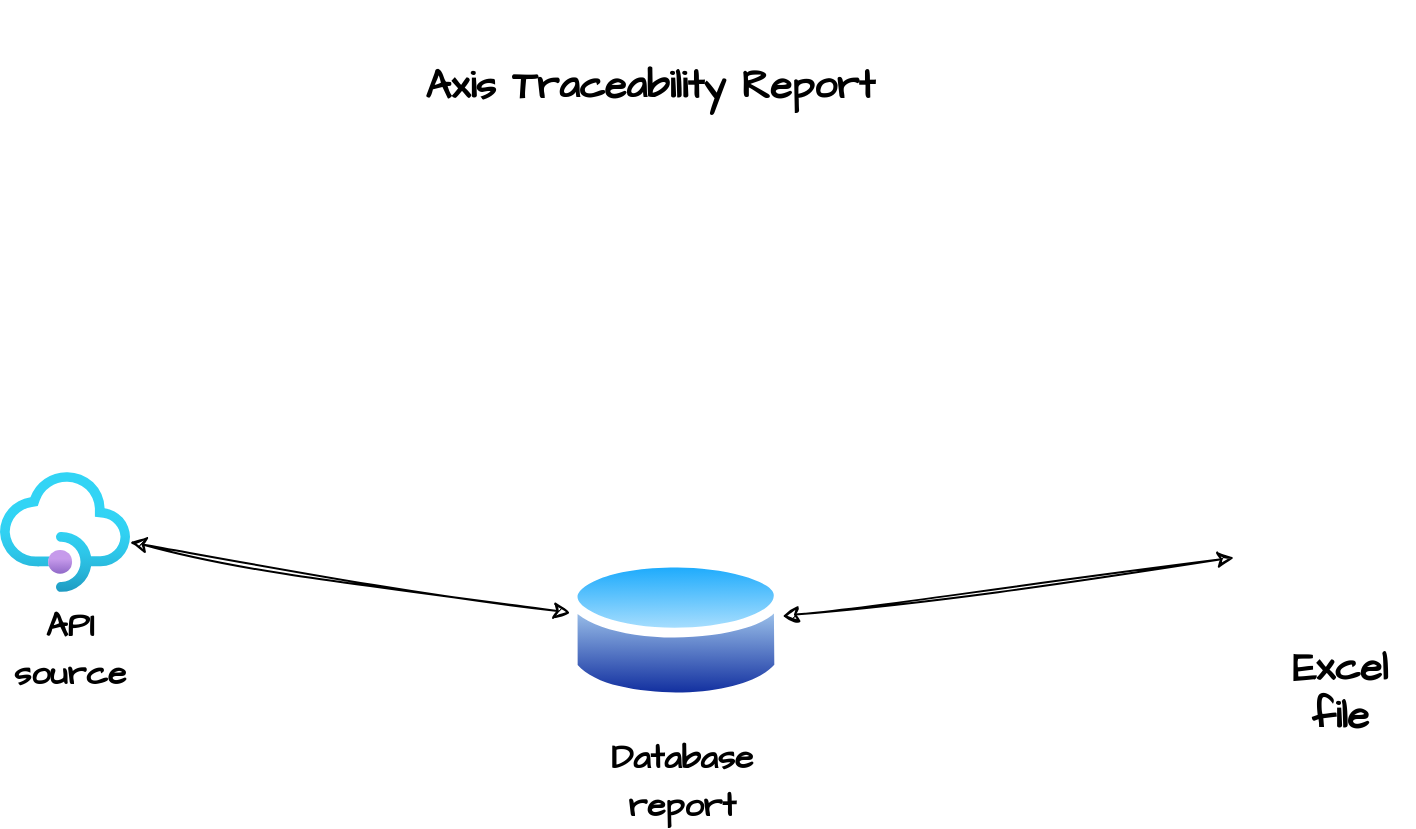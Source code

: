 <mxfile version="21.6.3" type="github">
  <diagram name="Page-1" id="r3Fe4b_1P8iB-DJXWclb">
    <mxGraphModel dx="1379" dy="916" grid="0" gridSize="10" guides="1" tooltips="1" connect="1" arrows="1" fold="1" page="1" pageScale="1" pageWidth="850" pageHeight="1100" math="0" shadow="0">
      <root>
        <mxCell id="0" />
        <mxCell id="1" parent="0" />
        <mxCell id="OXDY-0PkI7RPMnWj0PnV-1" value="&lt;b&gt;&lt;font style=&quot;font-size: 17px;&quot;&gt;Axis Traceability Report&lt;/font&gt;&lt;/b&gt;" style="text;html=1;strokeColor=none;fillColor=none;align=center;verticalAlign=middle;whiteSpace=wrap;rounded=0;labelBackgroundColor=none;fontColor=#FFFFFF;sketch=1;curveFitting=1;jiggle=2;" parent="1" vertex="1">
          <mxGeometry x="305" y="50" width="240" height="40" as="geometry" />
        </mxCell>
        <mxCell id="OXDY-0PkI7RPMnWj0PnV-2" value="API" style="image;aspect=fixed;html=1;points=[];align=center;fontSize=12;image=img/lib/azure2/integration/API_Management_Services.svg;labelBackgroundColor=none;fillColor=#182E3E;strokeColor=#FFFFFF;fontColor=#FFFFFF;sketch=1;curveFitting=1;jiggle=2;" parent="1" vertex="1">
          <mxGeometry x="95" y="286" width="65" height="60" as="geometry" />
        </mxCell>
        <mxCell id="OXDY-0PkI7RPMnWj0PnV-4" value="DATA BASE REPORT" style="image;aspect=fixed;perimeter=ellipsePerimeter;html=1;align=center;shadow=0;dashed=0;spacingTop=3;image=img/lib/active_directory/database.svg;labelBackgroundColor=none;fillColor=#182E3E;strokeColor=#FFFFFF;fontColor=#FFFFFF;sketch=1;curveFitting=1;jiggle=2;" parent="1" vertex="1">
          <mxGeometry x="378.91" y="325" width="108.11" height="80" as="geometry" />
        </mxCell>
        <mxCell id="OXDY-0PkI7RPMnWj0PnV-7" value="" style="shape=image;html=1;verticalAlign=top;verticalLabelPosition=bottom;labelBackgroundColor=none;imageAspect=0;aspect=fixed;image=https://cdn3.iconfinder.com/data/icons/document-icons-2/30/647702-excel-128.png;fillColor=#182E3E;strokeColor=#FFFFFF;fontColor=#FFFFFF;sketch=1;curveFitting=1;jiggle=2;" parent="1" vertex="1">
          <mxGeometry x="712" y="278" width="90" height="90" as="geometry" />
        </mxCell>
        <mxCell id="OXDY-0PkI7RPMnWj0PnV-10" value="Axis Traceability Report" style="text;html=1;strokeColor=none;fillColor=none;align=center;verticalAlign=middle;whiteSpace=wrap;rounded=0;fontSize=20;fontFamily=Architects Daughter;fontStyle=1" parent="1" vertex="1">
          <mxGeometry x="297" y="67" width="245.94" height="50" as="geometry" />
        </mxCell>
        <mxCell id="OXDY-0PkI7RPMnWj0PnV-13" value="&lt;b&gt;&lt;font style=&quot;font-size: 17px;&quot;&gt;API source&lt;/font&gt;&lt;/b&gt;" style="text;html=1;strokeColor=none;fillColor=none;align=center;verticalAlign=middle;whiteSpace=wrap;rounded=0;fontSize=20;fontFamily=Architects Daughter;" parent="1" vertex="1">
          <mxGeometry x="100" y="358" width="60" height="30" as="geometry" />
        </mxCell>
        <mxCell id="OXDY-0PkI7RPMnWj0PnV-14" value="&lt;b&gt;&lt;font style=&quot;font-size: 17px;&quot;&gt;Database&lt;br&gt;report&lt;br&gt;&lt;/font&gt;&lt;/b&gt;" style="text;html=1;strokeColor=none;fillColor=none;align=center;verticalAlign=middle;whiteSpace=wrap;rounded=0;fontSize=20;fontFamily=Architects Daughter;" parent="1" vertex="1">
          <mxGeometry x="406" y="424" width="60" height="30" as="geometry" />
        </mxCell>
        <mxCell id="OXDY-0PkI7RPMnWj0PnV-15" value="&lt;b&gt;Excel file&lt;/b&gt;" style="text;html=1;strokeColor=none;fillColor=none;align=center;verticalAlign=middle;whiteSpace=wrap;rounded=0;fontSize=20;fontFamily=Architects Daughter;" parent="1" vertex="1">
          <mxGeometry x="735" y="380" width="60" height="30" as="geometry" />
        </mxCell>
        <mxCell id="0cQFlP2DkMSJ58A_mpDA-4" value="" style="endArrow=classic;startArrow=classic;html=1;rounded=0;sketch=1;hachureGap=4;jiggle=2;curveFitting=1;fontFamily=Architects Daughter;fontSource=https%3A%2F%2Ffonts.googleapis.com%2Fcss%3Ffamily%3DArchitects%2BDaughter;fontSize=16;" edge="1" parent="1" source="OXDY-0PkI7RPMnWj0PnV-4" target="OXDY-0PkI7RPMnWj0PnV-7">
          <mxGeometry width="50" height="50" relative="1" as="geometry">
            <mxPoint x="399" y="306" as="sourcePoint" />
            <mxPoint x="449" y="256" as="targetPoint" />
          </mxGeometry>
        </mxCell>
        <mxCell id="0cQFlP2DkMSJ58A_mpDA-7" value="" style="endArrow=classic;startArrow=classic;html=1;rounded=0;sketch=1;hachureGap=4;jiggle=2;curveFitting=1;fontFamily=Architects Daughter;fontSource=https://fonts.googleapis.com/css?family=Architects+Daughter;fontSize=16;" edge="1" parent="1" source="OXDY-0PkI7RPMnWj0PnV-2" target="OXDY-0PkI7RPMnWj0PnV-4">
          <mxGeometry width="50" height="50" relative="1" as="geometry">
            <mxPoint x="194" y="327" as="sourcePoint" />
            <mxPoint x="422" y="266" as="targetPoint" />
          </mxGeometry>
        </mxCell>
      </root>
    </mxGraphModel>
  </diagram>
</mxfile>
